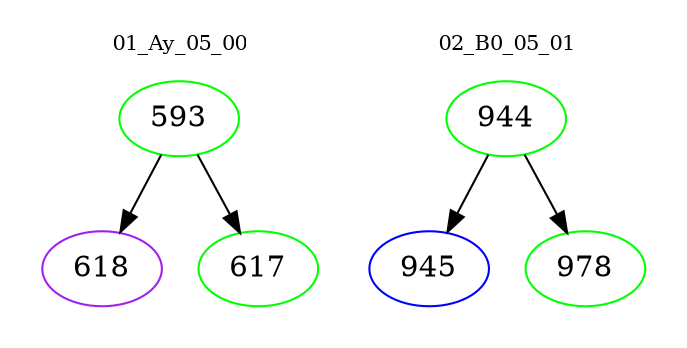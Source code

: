digraph{
subgraph cluster_0 {
color = white
label = "01_Ay_05_00";
fontsize=10;
T0_593 [label="593", color="green"]
T0_593 -> T0_618 [color="black"]
T0_618 [label="618", color="purple"]
T0_593 -> T0_617 [color="black"]
T0_617 [label="617", color="green"]
}
subgraph cluster_1 {
color = white
label = "02_B0_05_01";
fontsize=10;
T1_944 [label="944", color="green"]
T1_944 -> T1_945 [color="black"]
T1_945 [label="945", color="blue"]
T1_944 -> T1_978 [color="black"]
T1_978 [label="978", color="green"]
}
}
